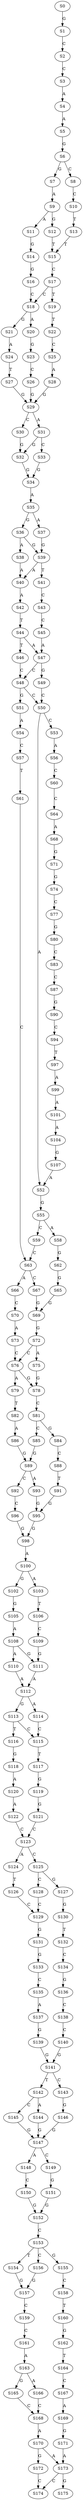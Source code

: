 strict digraph  {
	S0 -> S1 [ label = G ];
	S1 -> S2 [ label = C ];
	S2 -> S3 [ label = C ];
	S3 -> S4 [ label = A ];
	S4 -> S5 [ label = A ];
	S5 -> S6 [ label = G ];
	S6 -> S7 [ label = G ];
	S6 -> S8 [ label = C ];
	S7 -> S9 [ label = A ];
	S8 -> S10 [ label = C ];
	S9 -> S11 [ label = A ];
	S9 -> S12 [ label = G ];
	S10 -> S13 [ label = T ];
	S11 -> S14 [ label = G ];
	S12 -> S15 [ label = T ];
	S13 -> S15 [ label = T ];
	S14 -> S16 [ label = G ];
	S15 -> S17 [ label = C ];
	S16 -> S18 [ label = C ];
	S17 -> S18 [ label = C ];
	S17 -> S19 [ label = T ];
	S18 -> S20 [ label = A ];
	S18 -> S21 [ label = G ];
	S19 -> S22 [ label = T ];
	S20 -> S23 [ label = G ];
	S21 -> S24 [ label = A ];
	S22 -> S25 [ label = C ];
	S23 -> S26 [ label = C ];
	S24 -> S27 [ label = T ];
	S25 -> S28 [ label = A ];
	S26 -> S29 [ label = G ];
	S27 -> S29 [ label = G ];
	S28 -> S29 [ label = G ];
	S29 -> S30 [ label = C ];
	S29 -> S31 [ label = A ];
	S30 -> S32 [ label = G ];
	S31 -> S33 [ label = C ];
	S31 -> S32 [ label = G ];
	S32 -> S34 [ label = G ];
	S33 -> S34 [ label = G ];
	S34 -> S35 [ label = A ];
	S35 -> S36 [ label = G ];
	S35 -> S37 [ label = A ];
	S36 -> S38 [ label = A ];
	S36 -> S39 [ label = G ];
	S37 -> S39 [ label = G ];
	S38 -> S40 [ label = A ];
	S39 -> S41 [ label = T ];
	S39 -> S40 [ label = A ];
	S40 -> S42 [ label = A ];
	S41 -> S43 [ label = C ];
	S42 -> S44 [ label = T ];
	S43 -> S45 [ label = C ];
	S44 -> S46 [ label = T ];
	S44 -> S47 [ label = A ];
	S45 -> S47 [ label = A ];
	S46 -> S48 [ label = C ];
	S47 -> S49 [ label = G ];
	S47 -> S48 [ label = C ];
	S48 -> S50 [ label = C ];
	S48 -> S51 [ label = G ];
	S49 -> S50 [ label = C ];
	S50 -> S52 [ label = A ];
	S50 -> S53 [ label = C ];
	S51 -> S54 [ label = A ];
	S52 -> S55 [ label = G ];
	S53 -> S56 [ label = A ];
	S54 -> S57 [ label = C ];
	S55 -> S58 [ label = A ];
	S55 -> S59 [ label = C ];
	S56 -> S60 [ label = C ];
	S57 -> S61 [ label = T ];
	S58 -> S62 [ label = G ];
	S59 -> S63 [ label = C ];
	S60 -> S64 [ label = C ];
	S61 -> S63 [ label = C ];
	S62 -> S65 [ label = G ];
	S63 -> S66 [ label = A ];
	S63 -> S67 [ label = C ];
	S64 -> S68 [ label = A ];
	S65 -> S69 [ label = G ];
	S66 -> S70 [ label = C ];
	S67 -> S69 [ label = G ];
	S68 -> S71 [ label = G ];
	S69 -> S72 [ label = G ];
	S70 -> S73 [ label = A ];
	S71 -> S74 [ label = G ];
	S72 -> S75 [ label = A ];
	S72 -> S76 [ label = C ];
	S73 -> S76 [ label = C ];
	S74 -> S77 [ label = C ];
	S75 -> S78 [ label = G ];
	S76 -> S78 [ label = G ];
	S76 -> S79 [ label = A ];
	S77 -> S80 [ label = G ];
	S78 -> S81 [ label = C ];
	S79 -> S82 [ label = T ];
	S80 -> S83 [ label = C ];
	S81 -> S84 [ label = G ];
	S81 -> S85 [ label = C ];
	S82 -> S86 [ label = A ];
	S83 -> S87 [ label = C ];
	S84 -> S88 [ label = C ];
	S85 -> S89 [ label = G ];
	S86 -> S89 [ label = G ];
	S87 -> S90 [ label = G ];
	S88 -> S91 [ label = T ];
	S89 -> S92 [ label = C ];
	S89 -> S93 [ label = A ];
	S90 -> S94 [ label = C ];
	S91 -> S95 [ label = G ];
	S92 -> S96 [ label = C ];
	S93 -> S95 [ label = G ];
	S94 -> S97 [ label = T ];
	S95 -> S98 [ label = G ];
	S96 -> S98 [ label = G ];
	S97 -> S99 [ label = A ];
	S98 -> S100 [ label = A ];
	S99 -> S101 [ label = A ];
	S100 -> S102 [ label = G ];
	S100 -> S103 [ label = A ];
	S101 -> S104 [ label = A ];
	S102 -> S105 [ label = G ];
	S103 -> S106 [ label = T ];
	S104 -> S107 [ label = G ];
	S105 -> S108 [ label = A ];
	S106 -> S109 [ label = C ];
	S107 -> S52 [ label = A ];
	S108 -> S110 [ label = A ];
	S108 -> S111 [ label = G ];
	S109 -> S111 [ label = G ];
	S110 -> S112 [ label = A ];
	S111 -> S112 [ label = A ];
	S112 -> S113 [ label = G ];
	S112 -> S114 [ label = A ];
	S113 -> S115 [ label = C ];
	S113 -> S116 [ label = T ];
	S114 -> S115 [ label = C ];
	S115 -> S117 [ label = T ];
	S116 -> S118 [ label = G ];
	S117 -> S119 [ label = G ];
	S118 -> S120 [ label = A ];
	S119 -> S121 [ label = G ];
	S120 -> S122 [ label = A ];
	S121 -> S123 [ label = C ];
	S122 -> S123 [ label = C ];
	S123 -> S124 [ label = A ];
	S123 -> S125 [ label = C ];
	S124 -> S126 [ label = T ];
	S125 -> S127 [ label = G ];
	S125 -> S128 [ label = C ];
	S126 -> S129 [ label = C ];
	S127 -> S130 [ label = G ];
	S128 -> S129 [ label = C ];
	S129 -> S131 [ label = G ];
	S130 -> S132 [ label = T ];
	S131 -> S133 [ label = G ];
	S132 -> S134 [ label = C ];
	S133 -> S135 [ label = C ];
	S134 -> S136 [ label = G ];
	S135 -> S137 [ label = A ];
	S136 -> S138 [ label = C ];
	S137 -> S139 [ label = G ];
	S138 -> S140 [ label = C ];
	S139 -> S141 [ label = G ];
	S140 -> S141 [ label = G ];
	S141 -> S142 [ label = T ];
	S141 -> S143 [ label = C ];
	S142 -> S144 [ label = A ];
	S142 -> S145 [ label = C ];
	S143 -> S146 [ label = G ];
	S144 -> S147 [ label = G ];
	S145 -> S147 [ label = G ];
	S146 -> S147 [ label = G ];
	S147 -> S148 [ label = A ];
	S147 -> S149 [ label = C ];
	S148 -> S150 [ label = C ];
	S149 -> S151 [ label = G ];
	S150 -> S152 [ label = G ];
	S151 -> S152 [ label = G ];
	S152 -> S153 [ label = C ];
	S153 -> S154 [ label = T ];
	S153 -> S155 [ label = G ];
	S153 -> S156 [ label = C ];
	S154 -> S157 [ label = G ];
	S155 -> S158 [ label = C ];
	S156 -> S157 [ label = G ];
	S157 -> S159 [ label = C ];
	S158 -> S160 [ label = T ];
	S159 -> S161 [ label = C ];
	S160 -> S162 [ label = G ];
	S161 -> S163 [ label = A ];
	S162 -> S164 [ label = T ];
	S163 -> S165 [ label = G ];
	S163 -> S166 [ label = A ];
	S164 -> S167 [ label = C ];
	S165 -> S168 [ label = C ];
	S166 -> S168 [ label = C ];
	S167 -> S169 [ label = A ];
	S168 -> S170 [ label = A ];
	S169 -> S171 [ label = G ];
	S170 -> S172 [ label = G ];
	S170 -> S173 [ label = A ];
	S171 -> S173 [ label = A ];
	S172 -> S174 [ label = C ];
	S173 -> S175 [ label = G ];
	S173 -> S174 [ label = C ];
}
